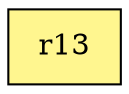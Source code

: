 digraph G {
rankdir=BT;ranksep="2.0";
"r13" [shape=record,fillcolor=khaki1,style=filled,label="{r13}"];
}